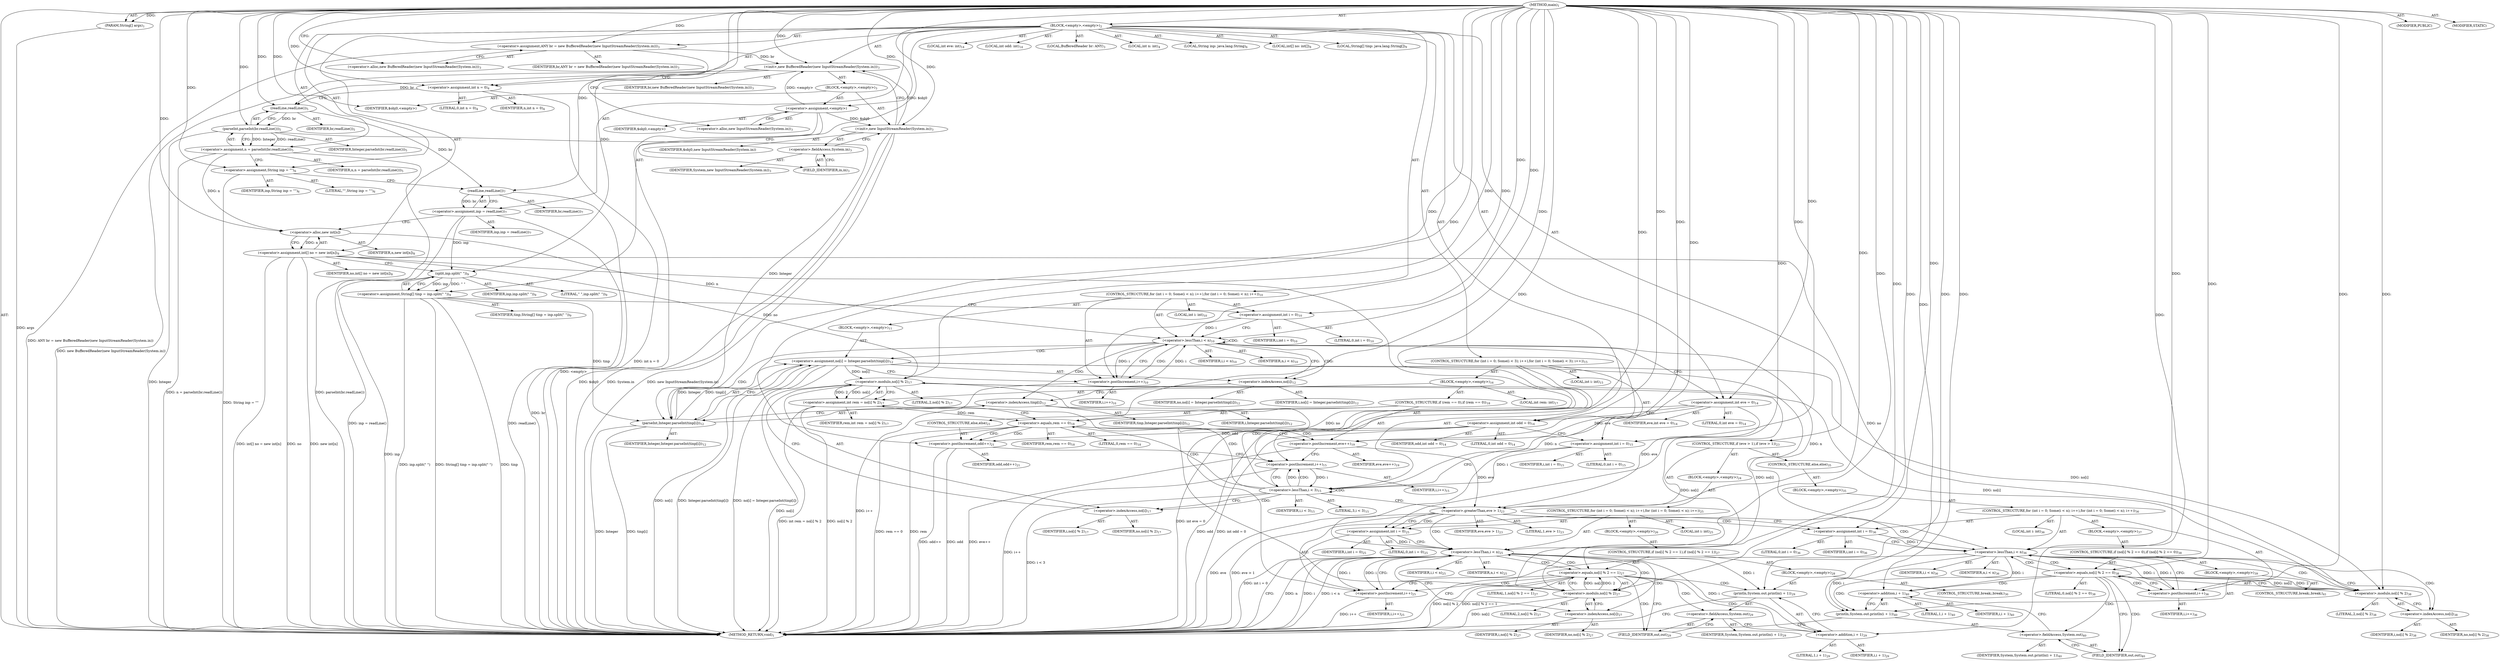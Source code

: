 digraph "main" {  
"19" [label = <(METHOD,main)<SUB>1</SUB>> ]
"20" [label = <(PARAM,String[] args)<SUB>1</SUB>> ]
"21" [label = <(BLOCK,&lt;empty&gt;,&lt;empty&gt;)<SUB>2</SUB>> ]
"4" [label = <(LOCAL,BufferedReader br: ANY)<SUB>3</SUB>> ]
"22" [label = <(&lt;operator&gt;.assignment,ANY br = new BufferedReader(new InputStreamReader(System.in)))<SUB>3</SUB>> ]
"23" [label = <(IDENTIFIER,br,ANY br = new BufferedReader(new InputStreamReader(System.in)))<SUB>3</SUB>> ]
"24" [label = <(&lt;operator&gt;.alloc,new BufferedReader(new InputStreamReader(System.in)))<SUB>3</SUB>> ]
"25" [label = <(&lt;init&gt;,new BufferedReader(new InputStreamReader(System.in)))<SUB>3</SUB>> ]
"3" [label = <(IDENTIFIER,br,new BufferedReader(new InputStreamReader(System.in)))<SUB>3</SUB>> ]
"26" [label = <(BLOCK,&lt;empty&gt;,&lt;empty&gt;)<SUB>3</SUB>> ]
"27" [label = <(&lt;operator&gt;.assignment,&lt;empty&gt;)> ]
"28" [label = <(IDENTIFIER,$obj0,&lt;empty&gt;)> ]
"29" [label = <(&lt;operator&gt;.alloc,new InputStreamReader(System.in))<SUB>3</SUB>> ]
"30" [label = <(&lt;init&gt;,new InputStreamReader(System.in))<SUB>3</SUB>> ]
"31" [label = <(IDENTIFIER,$obj0,new InputStreamReader(System.in))> ]
"32" [label = <(&lt;operator&gt;.fieldAccess,System.in)<SUB>3</SUB>> ]
"33" [label = <(IDENTIFIER,System,new InputStreamReader(System.in))<SUB>3</SUB>> ]
"34" [label = <(FIELD_IDENTIFIER,in,in)<SUB>3</SUB>> ]
"35" [label = <(IDENTIFIER,$obj0,&lt;empty&gt;)> ]
"36" [label = <(LOCAL,int n: int)<SUB>4</SUB>> ]
"37" [label = <(&lt;operator&gt;.assignment,int n = 0)<SUB>4</SUB>> ]
"38" [label = <(IDENTIFIER,n,int n = 0)<SUB>4</SUB>> ]
"39" [label = <(LITERAL,0,int n = 0)<SUB>4</SUB>> ]
"40" [label = <(&lt;operator&gt;.assignment,n = parseInt(br.readLine()))<SUB>5</SUB>> ]
"41" [label = <(IDENTIFIER,n,n = parseInt(br.readLine()))<SUB>5</SUB>> ]
"42" [label = <(parseInt,parseInt(br.readLine()))<SUB>5</SUB>> ]
"43" [label = <(IDENTIFIER,Integer,parseInt(br.readLine()))<SUB>5</SUB>> ]
"44" [label = <(readLine,readLine())<SUB>5</SUB>> ]
"45" [label = <(IDENTIFIER,br,readLine())<SUB>5</SUB>> ]
"46" [label = <(LOCAL,String inp: java.lang.String)<SUB>6</SUB>> ]
"47" [label = <(&lt;operator&gt;.assignment,String inp = &quot;&quot;)<SUB>6</SUB>> ]
"48" [label = <(IDENTIFIER,inp,String inp = &quot;&quot;)<SUB>6</SUB>> ]
"49" [label = <(LITERAL,&quot;&quot;,String inp = &quot;&quot;)<SUB>6</SUB>> ]
"50" [label = <(&lt;operator&gt;.assignment,inp = readLine())<SUB>7</SUB>> ]
"51" [label = <(IDENTIFIER,inp,inp = readLine())<SUB>7</SUB>> ]
"52" [label = <(readLine,readLine())<SUB>7</SUB>> ]
"53" [label = <(IDENTIFIER,br,readLine())<SUB>7</SUB>> ]
"54" [label = <(LOCAL,int[] no: int[])<SUB>8</SUB>> ]
"55" [label = <(&lt;operator&gt;.assignment,int[] no = new int[n])<SUB>8</SUB>> ]
"56" [label = <(IDENTIFIER,no,int[] no = new int[n])<SUB>8</SUB>> ]
"57" [label = <(&lt;operator&gt;.alloc,new int[n])> ]
"58" [label = <(IDENTIFIER,n,new int[n])<SUB>8</SUB>> ]
"59" [label = <(LOCAL,String[] tinp: java.lang.String[])<SUB>9</SUB>> ]
"60" [label = <(&lt;operator&gt;.assignment,String[] tinp = inp.split(&quot; &quot;))<SUB>9</SUB>> ]
"61" [label = <(IDENTIFIER,tinp,String[] tinp = inp.split(&quot; &quot;))<SUB>9</SUB>> ]
"62" [label = <(split,inp.split(&quot; &quot;))<SUB>9</SUB>> ]
"63" [label = <(IDENTIFIER,inp,inp.split(&quot; &quot;))<SUB>9</SUB>> ]
"64" [label = <(LITERAL,&quot; &quot;,inp.split(&quot; &quot;))<SUB>9</SUB>> ]
"65" [label = <(CONTROL_STRUCTURE,for (int i = 0; Some(i &lt; n); i++),for (int i = 0; Some(i &lt; n); i++))<SUB>10</SUB>> ]
"66" [label = <(LOCAL,int i: int)<SUB>10</SUB>> ]
"67" [label = <(&lt;operator&gt;.assignment,int i = 0)<SUB>10</SUB>> ]
"68" [label = <(IDENTIFIER,i,int i = 0)<SUB>10</SUB>> ]
"69" [label = <(LITERAL,0,int i = 0)<SUB>10</SUB>> ]
"70" [label = <(&lt;operator&gt;.lessThan,i &lt; n)<SUB>10</SUB>> ]
"71" [label = <(IDENTIFIER,i,i &lt; n)<SUB>10</SUB>> ]
"72" [label = <(IDENTIFIER,n,i &lt; n)<SUB>10</SUB>> ]
"73" [label = <(&lt;operator&gt;.postIncrement,i++)<SUB>10</SUB>> ]
"74" [label = <(IDENTIFIER,i,i++)<SUB>10</SUB>> ]
"75" [label = <(BLOCK,&lt;empty&gt;,&lt;empty&gt;)<SUB>11</SUB>> ]
"76" [label = <(&lt;operator&gt;.assignment,no[i] = Integer.parseInt(tinp[i]))<SUB>12</SUB>> ]
"77" [label = <(&lt;operator&gt;.indexAccess,no[i])<SUB>12</SUB>> ]
"78" [label = <(IDENTIFIER,no,no[i] = Integer.parseInt(tinp[i]))<SUB>12</SUB>> ]
"79" [label = <(IDENTIFIER,i,no[i] = Integer.parseInt(tinp[i]))<SUB>12</SUB>> ]
"80" [label = <(parseInt,Integer.parseInt(tinp[i]))<SUB>12</SUB>> ]
"81" [label = <(IDENTIFIER,Integer,Integer.parseInt(tinp[i]))<SUB>12</SUB>> ]
"82" [label = <(&lt;operator&gt;.indexAccess,tinp[i])<SUB>12</SUB>> ]
"83" [label = <(IDENTIFIER,tinp,Integer.parseInt(tinp[i]))<SUB>12</SUB>> ]
"84" [label = <(IDENTIFIER,i,Integer.parseInt(tinp[i]))<SUB>12</SUB>> ]
"85" [label = <(LOCAL,int eve: int)<SUB>14</SUB>> ]
"86" [label = <(LOCAL,int odd: int)<SUB>14</SUB>> ]
"87" [label = <(&lt;operator&gt;.assignment,int eve = 0)<SUB>14</SUB>> ]
"88" [label = <(IDENTIFIER,eve,int eve = 0)<SUB>14</SUB>> ]
"89" [label = <(LITERAL,0,int eve = 0)<SUB>14</SUB>> ]
"90" [label = <(&lt;operator&gt;.assignment,int odd = 0)<SUB>14</SUB>> ]
"91" [label = <(IDENTIFIER,odd,int odd = 0)<SUB>14</SUB>> ]
"92" [label = <(LITERAL,0,int odd = 0)<SUB>14</SUB>> ]
"93" [label = <(CONTROL_STRUCTURE,for (int i = 0; Some(i &lt; 3); i++),for (int i = 0; Some(i &lt; 3); i++))<SUB>15</SUB>> ]
"94" [label = <(LOCAL,int i: int)<SUB>15</SUB>> ]
"95" [label = <(&lt;operator&gt;.assignment,int i = 0)<SUB>15</SUB>> ]
"96" [label = <(IDENTIFIER,i,int i = 0)<SUB>15</SUB>> ]
"97" [label = <(LITERAL,0,int i = 0)<SUB>15</SUB>> ]
"98" [label = <(&lt;operator&gt;.lessThan,i &lt; 3)<SUB>15</SUB>> ]
"99" [label = <(IDENTIFIER,i,i &lt; 3)<SUB>15</SUB>> ]
"100" [label = <(LITERAL,3,i &lt; 3)<SUB>15</SUB>> ]
"101" [label = <(&lt;operator&gt;.postIncrement,i++)<SUB>15</SUB>> ]
"102" [label = <(IDENTIFIER,i,i++)<SUB>15</SUB>> ]
"103" [label = <(BLOCK,&lt;empty&gt;,&lt;empty&gt;)<SUB>16</SUB>> ]
"104" [label = <(LOCAL,int rem: int)<SUB>17</SUB>> ]
"105" [label = <(&lt;operator&gt;.assignment,int rem = no[i] % 2)<SUB>17</SUB>> ]
"106" [label = <(IDENTIFIER,rem,int rem = no[i] % 2)<SUB>17</SUB>> ]
"107" [label = <(&lt;operator&gt;.modulo,no[i] % 2)<SUB>17</SUB>> ]
"108" [label = <(&lt;operator&gt;.indexAccess,no[i])<SUB>17</SUB>> ]
"109" [label = <(IDENTIFIER,no,no[i] % 2)<SUB>17</SUB>> ]
"110" [label = <(IDENTIFIER,i,no[i] % 2)<SUB>17</SUB>> ]
"111" [label = <(LITERAL,2,no[i] % 2)<SUB>17</SUB>> ]
"112" [label = <(CONTROL_STRUCTURE,if (rem == 0),if (rem == 0))<SUB>18</SUB>> ]
"113" [label = <(&lt;operator&gt;.equals,rem == 0)<SUB>18</SUB>> ]
"114" [label = <(IDENTIFIER,rem,rem == 0)<SUB>18</SUB>> ]
"115" [label = <(LITERAL,0,rem == 0)<SUB>18</SUB>> ]
"116" [label = <(&lt;operator&gt;.postIncrement,eve++)<SUB>19</SUB>> ]
"117" [label = <(IDENTIFIER,eve,eve++)<SUB>19</SUB>> ]
"118" [label = <(CONTROL_STRUCTURE,else,else)<SUB>21</SUB>> ]
"119" [label = <(&lt;operator&gt;.postIncrement,odd++)<SUB>21</SUB>> ]
"120" [label = <(IDENTIFIER,odd,odd++)<SUB>21</SUB>> ]
"121" [label = <(CONTROL_STRUCTURE,if (eve &gt; 1),if (eve &gt; 1))<SUB>23</SUB>> ]
"122" [label = <(&lt;operator&gt;.greaterThan,eve &gt; 1)<SUB>23</SUB>> ]
"123" [label = <(IDENTIFIER,eve,eve &gt; 1)<SUB>23</SUB>> ]
"124" [label = <(LITERAL,1,eve &gt; 1)<SUB>23</SUB>> ]
"125" [label = <(BLOCK,&lt;empty&gt;,&lt;empty&gt;)<SUB>24</SUB>> ]
"126" [label = <(CONTROL_STRUCTURE,for (int i = 0; Some(i &lt; n); i++),for (int i = 0; Some(i &lt; n); i++))<SUB>25</SUB>> ]
"127" [label = <(LOCAL,int i: int)<SUB>25</SUB>> ]
"128" [label = <(&lt;operator&gt;.assignment,int i = 0)<SUB>25</SUB>> ]
"129" [label = <(IDENTIFIER,i,int i = 0)<SUB>25</SUB>> ]
"130" [label = <(LITERAL,0,int i = 0)<SUB>25</SUB>> ]
"131" [label = <(&lt;operator&gt;.lessThan,i &lt; n)<SUB>25</SUB>> ]
"132" [label = <(IDENTIFIER,i,i &lt; n)<SUB>25</SUB>> ]
"133" [label = <(IDENTIFIER,n,i &lt; n)<SUB>25</SUB>> ]
"134" [label = <(&lt;operator&gt;.postIncrement,i++)<SUB>25</SUB>> ]
"135" [label = <(IDENTIFIER,i,i++)<SUB>25</SUB>> ]
"136" [label = <(BLOCK,&lt;empty&gt;,&lt;empty&gt;)<SUB>26</SUB>> ]
"137" [label = <(CONTROL_STRUCTURE,if (no[i] % 2 == 1),if (no[i] % 2 == 1))<SUB>27</SUB>> ]
"138" [label = <(&lt;operator&gt;.equals,no[i] % 2 == 1)<SUB>27</SUB>> ]
"139" [label = <(&lt;operator&gt;.modulo,no[i] % 2)<SUB>27</SUB>> ]
"140" [label = <(&lt;operator&gt;.indexAccess,no[i])<SUB>27</SUB>> ]
"141" [label = <(IDENTIFIER,no,no[i] % 2)<SUB>27</SUB>> ]
"142" [label = <(IDENTIFIER,i,no[i] % 2)<SUB>27</SUB>> ]
"143" [label = <(LITERAL,2,no[i] % 2)<SUB>27</SUB>> ]
"144" [label = <(LITERAL,1,no[i] % 2 == 1)<SUB>27</SUB>> ]
"145" [label = <(BLOCK,&lt;empty&gt;,&lt;empty&gt;)<SUB>28</SUB>> ]
"146" [label = <(println,System.out.println(i + 1))<SUB>29</SUB>> ]
"147" [label = <(&lt;operator&gt;.fieldAccess,System.out)<SUB>29</SUB>> ]
"148" [label = <(IDENTIFIER,System,System.out.println(i + 1))<SUB>29</SUB>> ]
"149" [label = <(FIELD_IDENTIFIER,out,out)<SUB>29</SUB>> ]
"150" [label = <(&lt;operator&gt;.addition,i + 1)<SUB>29</SUB>> ]
"151" [label = <(IDENTIFIER,i,i + 1)<SUB>29</SUB>> ]
"152" [label = <(LITERAL,1,i + 1)<SUB>29</SUB>> ]
"153" [label = <(CONTROL_STRUCTURE,break;,break;)<SUB>30</SUB>> ]
"154" [label = <(CONTROL_STRUCTURE,else,else)<SUB>35</SUB>> ]
"155" [label = <(BLOCK,&lt;empty&gt;,&lt;empty&gt;)<SUB>35</SUB>> ]
"156" [label = <(CONTROL_STRUCTURE,for (int i = 0; Some(i &lt; n); i++),for (int i = 0; Some(i &lt; n); i++))<SUB>36</SUB>> ]
"157" [label = <(LOCAL,int i: int)<SUB>36</SUB>> ]
"158" [label = <(&lt;operator&gt;.assignment,int i = 0)<SUB>36</SUB>> ]
"159" [label = <(IDENTIFIER,i,int i = 0)<SUB>36</SUB>> ]
"160" [label = <(LITERAL,0,int i = 0)<SUB>36</SUB>> ]
"161" [label = <(&lt;operator&gt;.lessThan,i &lt; n)<SUB>36</SUB>> ]
"162" [label = <(IDENTIFIER,i,i &lt; n)<SUB>36</SUB>> ]
"163" [label = <(IDENTIFIER,n,i &lt; n)<SUB>36</SUB>> ]
"164" [label = <(&lt;operator&gt;.postIncrement,i++)<SUB>36</SUB>> ]
"165" [label = <(IDENTIFIER,i,i++)<SUB>36</SUB>> ]
"166" [label = <(BLOCK,&lt;empty&gt;,&lt;empty&gt;)<SUB>37</SUB>> ]
"167" [label = <(CONTROL_STRUCTURE,if (no[i] % 2 == 0),if (no[i] % 2 == 0))<SUB>38</SUB>> ]
"168" [label = <(&lt;operator&gt;.equals,no[i] % 2 == 0)<SUB>38</SUB>> ]
"169" [label = <(&lt;operator&gt;.modulo,no[i] % 2)<SUB>38</SUB>> ]
"170" [label = <(&lt;operator&gt;.indexAccess,no[i])<SUB>38</SUB>> ]
"171" [label = <(IDENTIFIER,no,no[i] % 2)<SUB>38</SUB>> ]
"172" [label = <(IDENTIFIER,i,no[i] % 2)<SUB>38</SUB>> ]
"173" [label = <(LITERAL,2,no[i] % 2)<SUB>38</SUB>> ]
"174" [label = <(LITERAL,0,no[i] % 2 == 0)<SUB>38</SUB>> ]
"175" [label = <(BLOCK,&lt;empty&gt;,&lt;empty&gt;)<SUB>39</SUB>> ]
"176" [label = <(println,System.out.println(i + 1))<SUB>40</SUB>> ]
"177" [label = <(&lt;operator&gt;.fieldAccess,System.out)<SUB>40</SUB>> ]
"178" [label = <(IDENTIFIER,System,System.out.println(i + 1))<SUB>40</SUB>> ]
"179" [label = <(FIELD_IDENTIFIER,out,out)<SUB>40</SUB>> ]
"180" [label = <(&lt;operator&gt;.addition,i + 1)<SUB>40</SUB>> ]
"181" [label = <(IDENTIFIER,i,i + 1)<SUB>40</SUB>> ]
"182" [label = <(LITERAL,1,i + 1)<SUB>40</SUB>> ]
"183" [label = <(CONTROL_STRUCTURE,break;,break;)<SUB>41</SUB>> ]
"184" [label = <(MODIFIER,PUBLIC)> ]
"185" [label = <(MODIFIER,STATIC)> ]
"186" [label = <(METHOD_RETURN,void)<SUB>1</SUB>> ]
  "19" -> "20"  [ label = "AST: "] 
  "19" -> "21"  [ label = "AST: "] 
  "19" -> "184"  [ label = "AST: "] 
  "19" -> "185"  [ label = "AST: "] 
  "19" -> "186"  [ label = "AST: "] 
  "21" -> "4"  [ label = "AST: "] 
  "21" -> "22"  [ label = "AST: "] 
  "21" -> "25"  [ label = "AST: "] 
  "21" -> "36"  [ label = "AST: "] 
  "21" -> "37"  [ label = "AST: "] 
  "21" -> "40"  [ label = "AST: "] 
  "21" -> "46"  [ label = "AST: "] 
  "21" -> "47"  [ label = "AST: "] 
  "21" -> "50"  [ label = "AST: "] 
  "21" -> "54"  [ label = "AST: "] 
  "21" -> "55"  [ label = "AST: "] 
  "21" -> "59"  [ label = "AST: "] 
  "21" -> "60"  [ label = "AST: "] 
  "21" -> "65"  [ label = "AST: "] 
  "21" -> "85"  [ label = "AST: "] 
  "21" -> "86"  [ label = "AST: "] 
  "21" -> "87"  [ label = "AST: "] 
  "21" -> "90"  [ label = "AST: "] 
  "21" -> "93"  [ label = "AST: "] 
  "21" -> "121"  [ label = "AST: "] 
  "22" -> "23"  [ label = "AST: "] 
  "22" -> "24"  [ label = "AST: "] 
  "25" -> "3"  [ label = "AST: "] 
  "25" -> "26"  [ label = "AST: "] 
  "26" -> "27"  [ label = "AST: "] 
  "26" -> "30"  [ label = "AST: "] 
  "26" -> "35"  [ label = "AST: "] 
  "27" -> "28"  [ label = "AST: "] 
  "27" -> "29"  [ label = "AST: "] 
  "30" -> "31"  [ label = "AST: "] 
  "30" -> "32"  [ label = "AST: "] 
  "32" -> "33"  [ label = "AST: "] 
  "32" -> "34"  [ label = "AST: "] 
  "37" -> "38"  [ label = "AST: "] 
  "37" -> "39"  [ label = "AST: "] 
  "40" -> "41"  [ label = "AST: "] 
  "40" -> "42"  [ label = "AST: "] 
  "42" -> "43"  [ label = "AST: "] 
  "42" -> "44"  [ label = "AST: "] 
  "44" -> "45"  [ label = "AST: "] 
  "47" -> "48"  [ label = "AST: "] 
  "47" -> "49"  [ label = "AST: "] 
  "50" -> "51"  [ label = "AST: "] 
  "50" -> "52"  [ label = "AST: "] 
  "52" -> "53"  [ label = "AST: "] 
  "55" -> "56"  [ label = "AST: "] 
  "55" -> "57"  [ label = "AST: "] 
  "57" -> "58"  [ label = "AST: "] 
  "60" -> "61"  [ label = "AST: "] 
  "60" -> "62"  [ label = "AST: "] 
  "62" -> "63"  [ label = "AST: "] 
  "62" -> "64"  [ label = "AST: "] 
  "65" -> "66"  [ label = "AST: "] 
  "65" -> "67"  [ label = "AST: "] 
  "65" -> "70"  [ label = "AST: "] 
  "65" -> "73"  [ label = "AST: "] 
  "65" -> "75"  [ label = "AST: "] 
  "67" -> "68"  [ label = "AST: "] 
  "67" -> "69"  [ label = "AST: "] 
  "70" -> "71"  [ label = "AST: "] 
  "70" -> "72"  [ label = "AST: "] 
  "73" -> "74"  [ label = "AST: "] 
  "75" -> "76"  [ label = "AST: "] 
  "76" -> "77"  [ label = "AST: "] 
  "76" -> "80"  [ label = "AST: "] 
  "77" -> "78"  [ label = "AST: "] 
  "77" -> "79"  [ label = "AST: "] 
  "80" -> "81"  [ label = "AST: "] 
  "80" -> "82"  [ label = "AST: "] 
  "82" -> "83"  [ label = "AST: "] 
  "82" -> "84"  [ label = "AST: "] 
  "87" -> "88"  [ label = "AST: "] 
  "87" -> "89"  [ label = "AST: "] 
  "90" -> "91"  [ label = "AST: "] 
  "90" -> "92"  [ label = "AST: "] 
  "93" -> "94"  [ label = "AST: "] 
  "93" -> "95"  [ label = "AST: "] 
  "93" -> "98"  [ label = "AST: "] 
  "93" -> "101"  [ label = "AST: "] 
  "93" -> "103"  [ label = "AST: "] 
  "95" -> "96"  [ label = "AST: "] 
  "95" -> "97"  [ label = "AST: "] 
  "98" -> "99"  [ label = "AST: "] 
  "98" -> "100"  [ label = "AST: "] 
  "101" -> "102"  [ label = "AST: "] 
  "103" -> "104"  [ label = "AST: "] 
  "103" -> "105"  [ label = "AST: "] 
  "103" -> "112"  [ label = "AST: "] 
  "105" -> "106"  [ label = "AST: "] 
  "105" -> "107"  [ label = "AST: "] 
  "107" -> "108"  [ label = "AST: "] 
  "107" -> "111"  [ label = "AST: "] 
  "108" -> "109"  [ label = "AST: "] 
  "108" -> "110"  [ label = "AST: "] 
  "112" -> "113"  [ label = "AST: "] 
  "112" -> "116"  [ label = "AST: "] 
  "112" -> "118"  [ label = "AST: "] 
  "113" -> "114"  [ label = "AST: "] 
  "113" -> "115"  [ label = "AST: "] 
  "116" -> "117"  [ label = "AST: "] 
  "118" -> "119"  [ label = "AST: "] 
  "119" -> "120"  [ label = "AST: "] 
  "121" -> "122"  [ label = "AST: "] 
  "121" -> "125"  [ label = "AST: "] 
  "121" -> "154"  [ label = "AST: "] 
  "122" -> "123"  [ label = "AST: "] 
  "122" -> "124"  [ label = "AST: "] 
  "125" -> "126"  [ label = "AST: "] 
  "126" -> "127"  [ label = "AST: "] 
  "126" -> "128"  [ label = "AST: "] 
  "126" -> "131"  [ label = "AST: "] 
  "126" -> "134"  [ label = "AST: "] 
  "126" -> "136"  [ label = "AST: "] 
  "128" -> "129"  [ label = "AST: "] 
  "128" -> "130"  [ label = "AST: "] 
  "131" -> "132"  [ label = "AST: "] 
  "131" -> "133"  [ label = "AST: "] 
  "134" -> "135"  [ label = "AST: "] 
  "136" -> "137"  [ label = "AST: "] 
  "137" -> "138"  [ label = "AST: "] 
  "137" -> "145"  [ label = "AST: "] 
  "138" -> "139"  [ label = "AST: "] 
  "138" -> "144"  [ label = "AST: "] 
  "139" -> "140"  [ label = "AST: "] 
  "139" -> "143"  [ label = "AST: "] 
  "140" -> "141"  [ label = "AST: "] 
  "140" -> "142"  [ label = "AST: "] 
  "145" -> "146"  [ label = "AST: "] 
  "145" -> "153"  [ label = "AST: "] 
  "146" -> "147"  [ label = "AST: "] 
  "146" -> "150"  [ label = "AST: "] 
  "147" -> "148"  [ label = "AST: "] 
  "147" -> "149"  [ label = "AST: "] 
  "150" -> "151"  [ label = "AST: "] 
  "150" -> "152"  [ label = "AST: "] 
  "154" -> "155"  [ label = "AST: "] 
  "155" -> "156"  [ label = "AST: "] 
  "156" -> "157"  [ label = "AST: "] 
  "156" -> "158"  [ label = "AST: "] 
  "156" -> "161"  [ label = "AST: "] 
  "156" -> "164"  [ label = "AST: "] 
  "156" -> "166"  [ label = "AST: "] 
  "158" -> "159"  [ label = "AST: "] 
  "158" -> "160"  [ label = "AST: "] 
  "161" -> "162"  [ label = "AST: "] 
  "161" -> "163"  [ label = "AST: "] 
  "164" -> "165"  [ label = "AST: "] 
  "166" -> "167"  [ label = "AST: "] 
  "167" -> "168"  [ label = "AST: "] 
  "167" -> "175"  [ label = "AST: "] 
  "168" -> "169"  [ label = "AST: "] 
  "168" -> "174"  [ label = "AST: "] 
  "169" -> "170"  [ label = "AST: "] 
  "169" -> "173"  [ label = "AST: "] 
  "170" -> "171"  [ label = "AST: "] 
  "170" -> "172"  [ label = "AST: "] 
  "175" -> "176"  [ label = "AST: "] 
  "175" -> "183"  [ label = "AST: "] 
  "176" -> "177"  [ label = "AST: "] 
  "176" -> "180"  [ label = "AST: "] 
  "177" -> "178"  [ label = "AST: "] 
  "177" -> "179"  [ label = "AST: "] 
  "180" -> "181"  [ label = "AST: "] 
  "180" -> "182"  [ label = "AST: "] 
  "22" -> "29"  [ label = "CFG: "] 
  "25" -> "37"  [ label = "CFG: "] 
  "37" -> "44"  [ label = "CFG: "] 
  "40" -> "47"  [ label = "CFG: "] 
  "47" -> "52"  [ label = "CFG: "] 
  "50" -> "57"  [ label = "CFG: "] 
  "55" -> "62"  [ label = "CFG: "] 
  "60" -> "67"  [ label = "CFG: "] 
  "87" -> "90"  [ label = "CFG: "] 
  "90" -> "95"  [ label = "CFG: "] 
  "24" -> "22"  [ label = "CFG: "] 
  "42" -> "40"  [ label = "CFG: "] 
  "52" -> "50"  [ label = "CFG: "] 
  "57" -> "55"  [ label = "CFG: "] 
  "62" -> "60"  [ label = "CFG: "] 
  "67" -> "70"  [ label = "CFG: "] 
  "70" -> "77"  [ label = "CFG: "] 
  "70" -> "87"  [ label = "CFG: "] 
  "73" -> "70"  [ label = "CFG: "] 
  "95" -> "98"  [ label = "CFG: "] 
  "98" -> "108"  [ label = "CFG: "] 
  "98" -> "122"  [ label = "CFG: "] 
  "101" -> "98"  [ label = "CFG: "] 
  "122" -> "128"  [ label = "CFG: "] 
  "122" -> "158"  [ label = "CFG: "] 
  "27" -> "34"  [ label = "CFG: "] 
  "30" -> "25"  [ label = "CFG: "] 
  "44" -> "42"  [ label = "CFG: "] 
  "76" -> "73"  [ label = "CFG: "] 
  "105" -> "113"  [ label = "CFG: "] 
  "29" -> "27"  [ label = "CFG: "] 
  "32" -> "30"  [ label = "CFG: "] 
  "77" -> "82"  [ label = "CFG: "] 
  "80" -> "76"  [ label = "CFG: "] 
  "107" -> "105"  [ label = "CFG: "] 
  "113" -> "116"  [ label = "CFG: "] 
  "113" -> "119"  [ label = "CFG: "] 
  "116" -> "101"  [ label = "CFG: "] 
  "128" -> "131"  [ label = "CFG: "] 
  "131" -> "186"  [ label = "CFG: "] 
  "131" -> "140"  [ label = "CFG: "] 
  "134" -> "131"  [ label = "CFG: "] 
  "34" -> "32"  [ label = "CFG: "] 
  "82" -> "80"  [ label = "CFG: "] 
  "108" -> "107"  [ label = "CFG: "] 
  "119" -> "101"  [ label = "CFG: "] 
  "158" -> "161"  [ label = "CFG: "] 
  "161" -> "186"  [ label = "CFG: "] 
  "161" -> "170"  [ label = "CFG: "] 
  "164" -> "161"  [ label = "CFG: "] 
  "138" -> "149"  [ label = "CFG: "] 
  "138" -> "134"  [ label = "CFG: "] 
  "139" -> "138"  [ label = "CFG: "] 
  "146" -> "186"  [ label = "CFG: "] 
  "168" -> "179"  [ label = "CFG: "] 
  "168" -> "164"  [ label = "CFG: "] 
  "140" -> "139"  [ label = "CFG: "] 
  "147" -> "150"  [ label = "CFG: "] 
  "150" -> "146"  [ label = "CFG: "] 
  "169" -> "168"  [ label = "CFG: "] 
  "176" -> "186"  [ label = "CFG: "] 
  "149" -> "147"  [ label = "CFG: "] 
  "170" -> "169"  [ label = "CFG: "] 
  "177" -> "180"  [ label = "CFG: "] 
  "180" -> "176"  [ label = "CFG: "] 
  "179" -> "177"  [ label = "CFG: "] 
  "19" -> "24"  [ label = "CFG: "] 
  "20" -> "186"  [ label = "DDG: args"] 
  "22" -> "186"  [ label = "DDG: ANY br = new BufferedReader(new InputStreamReader(System.in))"] 
  "27" -> "186"  [ label = "DDG: &lt;empty&gt;"] 
  "30" -> "186"  [ label = "DDG: $obj0"] 
  "30" -> "186"  [ label = "DDG: System.in"] 
  "30" -> "186"  [ label = "DDG: new InputStreamReader(System.in)"] 
  "25" -> "186"  [ label = "DDG: new BufferedReader(new InputStreamReader(System.in))"] 
  "37" -> "186"  [ label = "DDG: int n = 0"] 
  "42" -> "186"  [ label = "DDG: Integer"] 
  "40" -> "186"  [ label = "DDG: parseInt(br.readLine())"] 
  "40" -> "186"  [ label = "DDG: n = parseInt(br.readLine())"] 
  "47" -> "186"  [ label = "DDG: String inp = &quot;&quot;"] 
  "52" -> "186"  [ label = "DDG: br"] 
  "50" -> "186"  [ label = "DDG: readLine()"] 
  "50" -> "186"  [ label = "DDG: inp = readLine()"] 
  "55" -> "186"  [ label = "DDG: no"] 
  "55" -> "186"  [ label = "DDG: new int[n]"] 
  "55" -> "186"  [ label = "DDG: int[] no = new int[n]"] 
  "60" -> "186"  [ label = "DDG: tinp"] 
  "62" -> "186"  [ label = "DDG: inp"] 
  "60" -> "186"  [ label = "DDG: inp.split(&quot; &quot;)"] 
  "60" -> "186"  [ label = "DDG: String[] tinp = inp.split(&quot; &quot;)"] 
  "87" -> "186"  [ label = "DDG: int eve = 0"] 
  "90" -> "186"  [ label = "DDG: odd"] 
  "90" -> "186"  [ label = "DDG: int odd = 0"] 
  "98" -> "186"  [ label = "DDG: i &lt; 3"] 
  "122" -> "186"  [ label = "DDG: eve"] 
  "122" -> "186"  [ label = "DDG: eve &gt; 1"] 
  "128" -> "186"  [ label = "DDG: int i = 0"] 
  "131" -> "186"  [ label = "DDG: i"] 
  "131" -> "186"  [ label = "DDG: n"] 
  "131" -> "186"  [ label = "DDG: i &lt; n"] 
  "139" -> "186"  [ label = "DDG: no[i]"] 
  "138" -> "186"  [ label = "DDG: no[i] % 2"] 
  "138" -> "186"  [ label = "DDG: no[i] % 2 == 1"] 
  "134" -> "186"  [ label = "DDG: i++"] 
  "107" -> "186"  [ label = "DDG: no[i]"] 
  "105" -> "186"  [ label = "DDG: no[i] % 2"] 
  "105" -> "186"  [ label = "DDG: int rem = no[i] % 2"] 
  "113" -> "186"  [ label = "DDG: rem"] 
  "113" -> "186"  [ label = "DDG: rem == 0"] 
  "119" -> "186"  [ label = "DDG: odd"] 
  "119" -> "186"  [ label = "DDG: odd++"] 
  "116" -> "186"  [ label = "DDG: eve++"] 
  "101" -> "186"  [ label = "DDG: i++"] 
  "76" -> "186"  [ label = "DDG: no[i]"] 
  "80" -> "186"  [ label = "DDG: Integer"] 
  "80" -> "186"  [ label = "DDG: tinp[i]"] 
  "76" -> "186"  [ label = "DDG: Integer.parseInt(tinp[i])"] 
  "76" -> "186"  [ label = "DDG: no[i] = Integer.parseInt(tinp[i])"] 
  "73" -> "186"  [ label = "DDG: i++"] 
  "19" -> "20"  [ label = "DDG: "] 
  "19" -> "22"  [ label = "DDG: "] 
  "19" -> "37"  [ label = "DDG: "] 
  "42" -> "40"  [ label = "DDG: Integer"] 
  "42" -> "40"  [ label = "DDG: readLine()"] 
  "19" -> "47"  [ label = "DDG: "] 
  "52" -> "50"  [ label = "DDG: br"] 
  "57" -> "55"  [ label = "DDG: n"] 
  "62" -> "60"  [ label = "DDG: inp"] 
  "62" -> "60"  [ label = "DDG: &quot; &quot;"] 
  "19" -> "87"  [ label = "DDG: "] 
  "19" -> "90"  [ label = "DDG: "] 
  "22" -> "25"  [ label = "DDG: br"] 
  "19" -> "25"  [ label = "DDG: "] 
  "27" -> "25"  [ label = "DDG: &lt;empty&gt;"] 
  "30" -> "25"  [ label = "DDG: $obj0"] 
  "19" -> "67"  [ label = "DDG: "] 
  "19" -> "95"  [ label = "DDG: "] 
  "19" -> "27"  [ label = "DDG: "] 
  "19" -> "35"  [ label = "DDG: "] 
  "19" -> "42"  [ label = "DDG: "] 
  "44" -> "42"  [ label = "DDG: br"] 
  "44" -> "52"  [ label = "DDG: br"] 
  "19" -> "52"  [ label = "DDG: "] 
  "40" -> "57"  [ label = "DDG: n"] 
  "19" -> "57"  [ label = "DDG: "] 
  "50" -> "62"  [ label = "DDG: inp"] 
  "19" -> "62"  [ label = "DDG: "] 
  "67" -> "70"  [ label = "DDG: i"] 
  "73" -> "70"  [ label = "DDG: i"] 
  "19" -> "70"  [ label = "DDG: "] 
  "57" -> "70"  [ label = "DDG: n"] 
  "70" -> "73"  [ label = "DDG: i"] 
  "19" -> "73"  [ label = "DDG: "] 
  "80" -> "76"  [ label = "DDG: Integer"] 
  "80" -> "76"  [ label = "DDG: tinp[i]"] 
  "95" -> "98"  [ label = "DDG: i"] 
  "101" -> "98"  [ label = "DDG: i"] 
  "19" -> "98"  [ label = "DDG: "] 
  "98" -> "101"  [ label = "DDG: i"] 
  "19" -> "101"  [ label = "DDG: "] 
  "107" -> "105"  [ label = "DDG: no[i]"] 
  "107" -> "105"  [ label = "DDG: 2"] 
  "87" -> "122"  [ label = "DDG: eve"] 
  "116" -> "122"  [ label = "DDG: eve"] 
  "19" -> "122"  [ label = "DDG: "] 
  "27" -> "30"  [ label = "DDG: $obj0"] 
  "19" -> "30"  [ label = "DDG: "] 
  "25" -> "44"  [ label = "DDG: br"] 
  "19" -> "44"  [ label = "DDG: "] 
  "19" -> "128"  [ label = "DDG: "] 
  "42" -> "80"  [ label = "DDG: Integer"] 
  "19" -> "80"  [ label = "DDG: "] 
  "60" -> "80"  [ label = "DDG: tinp"] 
  "55" -> "107"  [ label = "DDG: no"] 
  "76" -> "107"  [ label = "DDG: no[i]"] 
  "19" -> "107"  [ label = "DDG: "] 
  "105" -> "113"  [ label = "DDG: rem"] 
  "19" -> "113"  [ label = "DDG: "] 
  "87" -> "116"  [ label = "DDG: eve"] 
  "19" -> "116"  [ label = "DDG: "] 
  "128" -> "131"  [ label = "DDG: i"] 
  "134" -> "131"  [ label = "DDG: i"] 
  "19" -> "131"  [ label = "DDG: "] 
  "70" -> "131"  [ label = "DDG: n"] 
  "131" -> "134"  [ label = "DDG: i"] 
  "19" -> "134"  [ label = "DDG: "] 
  "19" -> "158"  [ label = "DDG: "] 
  "90" -> "119"  [ label = "DDG: odd"] 
  "19" -> "119"  [ label = "DDG: "] 
  "158" -> "161"  [ label = "DDG: i"] 
  "164" -> "161"  [ label = "DDG: i"] 
  "19" -> "161"  [ label = "DDG: "] 
  "70" -> "161"  [ label = "DDG: n"] 
  "161" -> "164"  [ label = "DDG: i"] 
  "19" -> "164"  [ label = "DDG: "] 
  "139" -> "138"  [ label = "DDG: no[i]"] 
  "139" -> "138"  [ label = "DDG: 2"] 
  "19" -> "138"  [ label = "DDG: "] 
  "55" -> "139"  [ label = "DDG: no"] 
  "107" -> "139"  [ label = "DDG: no[i]"] 
  "76" -> "139"  [ label = "DDG: no[i]"] 
  "19" -> "139"  [ label = "DDG: "] 
  "131" -> "146"  [ label = "DDG: i"] 
  "19" -> "146"  [ label = "DDG: "] 
  "169" -> "168"  [ label = "DDG: no[i]"] 
  "169" -> "168"  [ label = "DDG: 2"] 
  "19" -> "168"  [ label = "DDG: "] 
  "131" -> "150"  [ label = "DDG: i"] 
  "19" -> "150"  [ label = "DDG: "] 
  "55" -> "169"  [ label = "DDG: no"] 
  "107" -> "169"  [ label = "DDG: no[i]"] 
  "76" -> "169"  [ label = "DDG: no[i]"] 
  "19" -> "169"  [ label = "DDG: "] 
  "161" -> "176"  [ label = "DDG: i"] 
  "19" -> "176"  [ label = "DDG: "] 
  "161" -> "180"  [ label = "DDG: i"] 
  "19" -> "180"  [ label = "DDG: "] 
  "70" -> "73"  [ label = "CDG: "] 
  "70" -> "77"  [ label = "CDG: "] 
  "70" -> "76"  [ label = "CDG: "] 
  "70" -> "82"  [ label = "CDG: "] 
  "70" -> "80"  [ label = "CDG: "] 
  "70" -> "70"  [ label = "CDG: "] 
  "98" -> "107"  [ label = "CDG: "] 
  "98" -> "98"  [ label = "CDG: "] 
  "98" -> "113"  [ label = "CDG: "] 
  "98" -> "101"  [ label = "CDG: "] 
  "98" -> "105"  [ label = "CDG: "] 
  "98" -> "108"  [ label = "CDG: "] 
  "122" -> "128"  [ label = "CDG: "] 
  "122" -> "161"  [ label = "CDG: "] 
  "122" -> "131"  [ label = "CDG: "] 
  "122" -> "158"  [ label = "CDG: "] 
  "113" -> "116"  [ label = "CDG: "] 
  "113" -> "119"  [ label = "CDG: "] 
  "131" -> "138"  [ label = "CDG: "] 
  "131" -> "140"  [ label = "CDG: "] 
  "131" -> "139"  [ label = "CDG: "] 
  "161" -> "169"  [ label = "CDG: "] 
  "161" -> "168"  [ label = "CDG: "] 
  "161" -> "170"  [ label = "CDG: "] 
  "138" -> "146"  [ label = "CDG: "] 
  "138" -> "131"  [ label = "CDG: "] 
  "138" -> "149"  [ label = "CDG: "] 
  "138" -> "150"  [ label = "CDG: "] 
  "138" -> "134"  [ label = "CDG: "] 
  "138" -> "147"  [ label = "CDG: "] 
  "168" -> "161"  [ label = "CDG: "] 
  "168" -> "179"  [ label = "CDG: "] 
  "168" -> "176"  [ label = "CDG: "] 
  "168" -> "177"  [ label = "CDG: "] 
  "168" -> "164"  [ label = "CDG: "] 
  "168" -> "180"  [ label = "CDG: "] 
}
